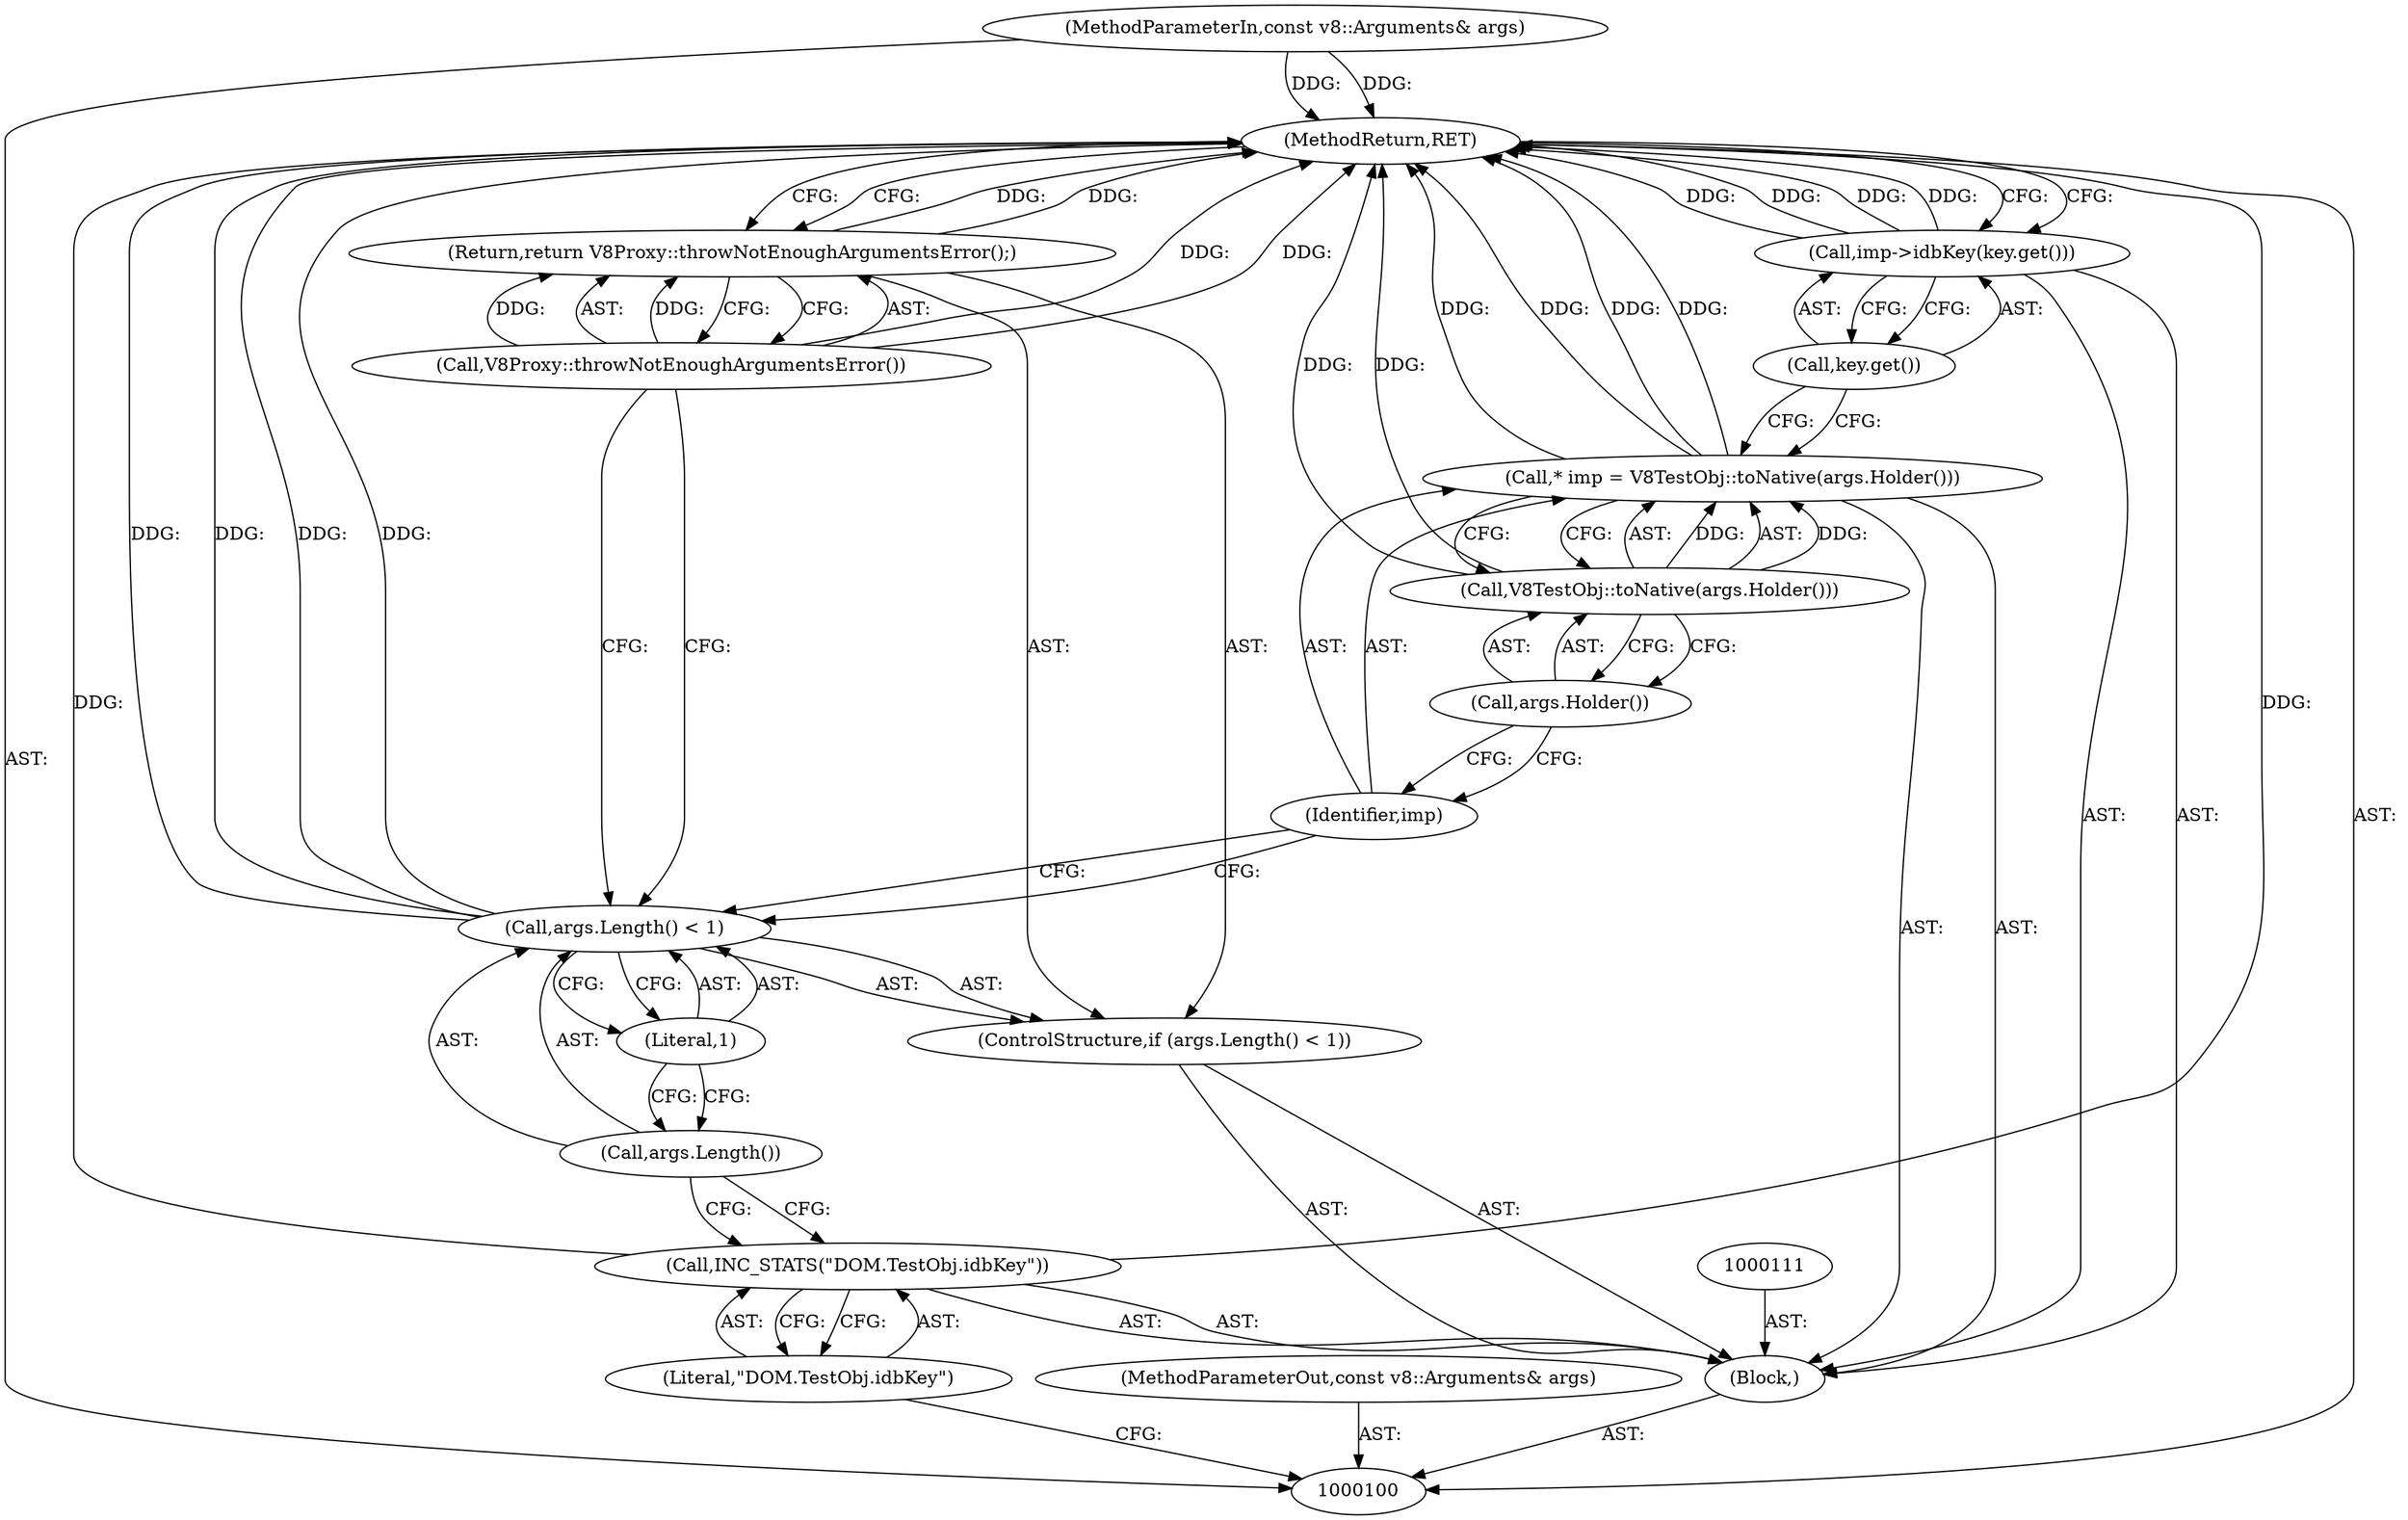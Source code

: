 digraph "1_Chrome_e9372a1bfd3588a80fcf49aa07321f0971dd6091_18" {
"1000118" [label="(MethodReturn,RET)"];
"1000101" [label="(MethodParameterIn,const v8::Arguments& args)"];
"1000159" [label="(MethodParameterOut,const v8::Arguments& args)"];
"1000102" [label="(Block,)"];
"1000104" [label="(Literal,\"DOM.TestObj.idbKey\")"];
"1000103" [label="(Call,INC_STATS(\"DOM.TestObj.idbKey\"))"];
"1000108" [label="(Literal,1)"];
"1000105" [label="(ControlStructure,if (args.Length() < 1))"];
"1000106" [label="(Call,args.Length() < 1)"];
"1000107" [label="(Call,args.Length())"];
"1000110" [label="(Call,V8Proxy::throwNotEnoughArgumentsError())"];
"1000109" [label="(Return,return V8Proxy::throwNotEnoughArgumentsError();)"];
"1000112" [label="(Call,* imp = V8TestObj::toNative(args.Holder()))"];
"1000113" [label="(Identifier,imp)"];
"1000114" [label="(Call,V8TestObj::toNative(args.Holder()))"];
"1000115" [label="(Call,args.Holder())"];
"1000117" [label="(Call,key.get())"];
"1000116" [label="(Call,imp->idbKey(key.get()))"];
"1000118" -> "1000100"  [label="AST: "];
"1000118" -> "1000109"  [label="CFG: "];
"1000118" -> "1000116"  [label="CFG: "];
"1000116" -> "1000118"  [label="DDG: "];
"1000116" -> "1000118"  [label="DDG: "];
"1000106" -> "1000118"  [label="DDG: "];
"1000106" -> "1000118"  [label="DDG: "];
"1000112" -> "1000118"  [label="DDG: "];
"1000112" -> "1000118"  [label="DDG: "];
"1000103" -> "1000118"  [label="DDG: "];
"1000114" -> "1000118"  [label="DDG: "];
"1000101" -> "1000118"  [label="DDG: "];
"1000110" -> "1000118"  [label="DDG: "];
"1000109" -> "1000118"  [label="DDG: "];
"1000101" -> "1000100"  [label="AST: "];
"1000101" -> "1000118"  [label="DDG: "];
"1000159" -> "1000100"  [label="AST: "];
"1000102" -> "1000100"  [label="AST: "];
"1000103" -> "1000102"  [label="AST: "];
"1000105" -> "1000102"  [label="AST: "];
"1000111" -> "1000102"  [label="AST: "];
"1000112" -> "1000102"  [label="AST: "];
"1000116" -> "1000102"  [label="AST: "];
"1000104" -> "1000103"  [label="AST: "];
"1000104" -> "1000100"  [label="CFG: "];
"1000103" -> "1000104"  [label="CFG: "];
"1000103" -> "1000102"  [label="AST: "];
"1000103" -> "1000104"  [label="CFG: "];
"1000104" -> "1000103"  [label="AST: "];
"1000107" -> "1000103"  [label="CFG: "];
"1000103" -> "1000118"  [label="DDG: "];
"1000108" -> "1000106"  [label="AST: "];
"1000108" -> "1000107"  [label="CFG: "];
"1000106" -> "1000108"  [label="CFG: "];
"1000105" -> "1000102"  [label="AST: "];
"1000106" -> "1000105"  [label="AST: "];
"1000109" -> "1000105"  [label="AST: "];
"1000106" -> "1000105"  [label="AST: "];
"1000106" -> "1000108"  [label="CFG: "];
"1000107" -> "1000106"  [label="AST: "];
"1000108" -> "1000106"  [label="AST: "];
"1000110" -> "1000106"  [label="CFG: "];
"1000113" -> "1000106"  [label="CFG: "];
"1000106" -> "1000118"  [label="DDG: "];
"1000106" -> "1000118"  [label="DDG: "];
"1000107" -> "1000106"  [label="AST: "];
"1000107" -> "1000103"  [label="CFG: "];
"1000108" -> "1000107"  [label="CFG: "];
"1000110" -> "1000109"  [label="AST: "];
"1000110" -> "1000106"  [label="CFG: "];
"1000109" -> "1000110"  [label="CFG: "];
"1000110" -> "1000118"  [label="DDG: "];
"1000110" -> "1000109"  [label="DDG: "];
"1000109" -> "1000105"  [label="AST: "];
"1000109" -> "1000110"  [label="CFG: "];
"1000110" -> "1000109"  [label="AST: "];
"1000118" -> "1000109"  [label="CFG: "];
"1000109" -> "1000118"  [label="DDG: "];
"1000110" -> "1000109"  [label="DDG: "];
"1000112" -> "1000102"  [label="AST: "];
"1000112" -> "1000114"  [label="CFG: "];
"1000113" -> "1000112"  [label="AST: "];
"1000114" -> "1000112"  [label="AST: "];
"1000117" -> "1000112"  [label="CFG: "];
"1000112" -> "1000118"  [label="DDG: "];
"1000112" -> "1000118"  [label="DDG: "];
"1000114" -> "1000112"  [label="DDG: "];
"1000113" -> "1000112"  [label="AST: "];
"1000113" -> "1000106"  [label="CFG: "];
"1000115" -> "1000113"  [label="CFG: "];
"1000114" -> "1000112"  [label="AST: "];
"1000114" -> "1000115"  [label="CFG: "];
"1000115" -> "1000114"  [label="AST: "];
"1000112" -> "1000114"  [label="CFG: "];
"1000114" -> "1000118"  [label="DDG: "];
"1000114" -> "1000112"  [label="DDG: "];
"1000115" -> "1000114"  [label="AST: "];
"1000115" -> "1000113"  [label="CFG: "];
"1000114" -> "1000115"  [label="CFG: "];
"1000117" -> "1000116"  [label="AST: "];
"1000117" -> "1000112"  [label="CFG: "];
"1000116" -> "1000117"  [label="CFG: "];
"1000116" -> "1000102"  [label="AST: "];
"1000116" -> "1000117"  [label="CFG: "];
"1000117" -> "1000116"  [label="AST: "];
"1000118" -> "1000116"  [label="CFG: "];
"1000116" -> "1000118"  [label="DDG: "];
"1000116" -> "1000118"  [label="DDG: "];
}
